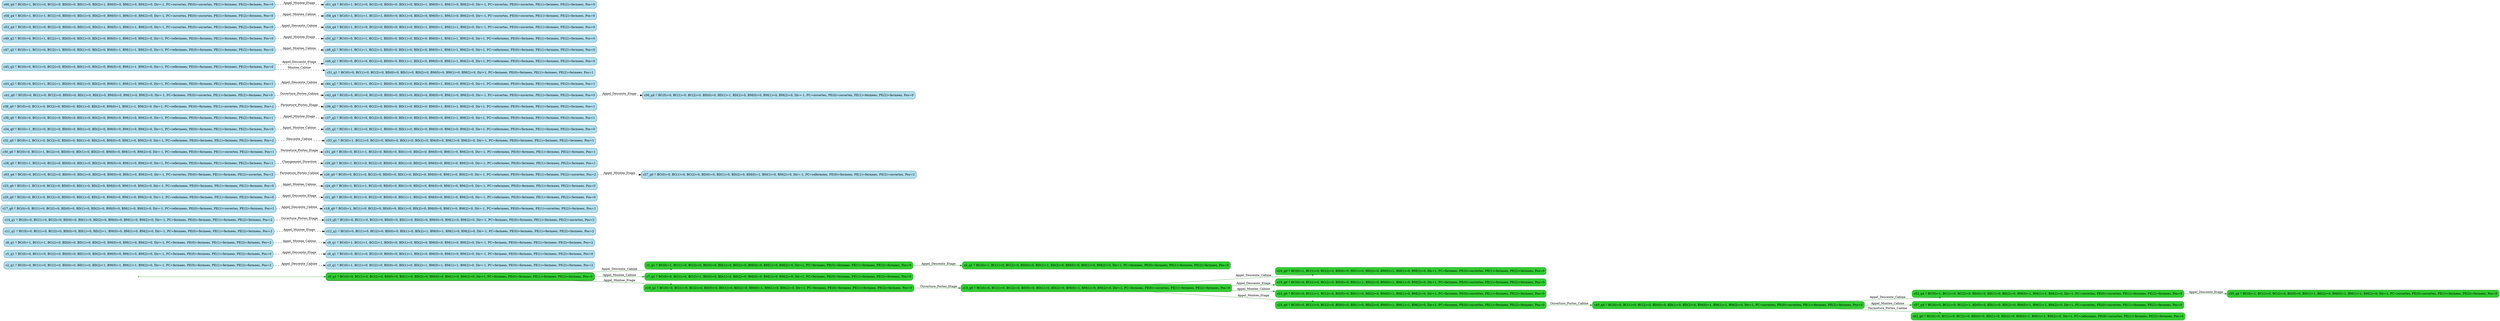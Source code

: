 digraph g {

	rankdir="LR"

	__invisible__[shape="point", color="forestgreen"]
	c0_q1[label="c0_q1 ≝ BC(0)=0, BC(1)=0, BC(2)=0, BD(0)=0, BD(1)=0, BD(2)=0, BM(0)=0, BM(1)=0, BM(2)=0, Dir=1, PC=fermees, PE(0)=fermees, PE(1)=fermees, PE(2)=fermees, Pos=0", shape="box", style="rounded, filled", color="forestgreen", fillcolor="limegreen", penwidth=3] // Initial
	c1_q1[label="c1_q1 ≝ BC(0)=1, BC(1)=0, BC(2)=0, BD(0)=0, BD(1)=0, BD(2)=0, BM(0)=0, BM(1)=0, BM(2)=0, Dir=1, PC=fermees, PE(0)=fermees, PE(1)=fermees, PE(2)=fermees, Pos=0", shape="box", style="rounded, filled", color="forestgreen", fillcolor="limegreen"]
	c4_q1[label="c4_q1 ≝ BC(0)=1, BC(1)=0, BC(2)=0, BD(0)=0, BD(1)=1, BD(2)=0, BM(0)=0, BM(1)=0, BM(2)=0, Dir=1, PC=fermees, PE(0)=fermees, PE(1)=fermees, PE(2)=fermees, Pos=0", shape="box", style="rounded, filled", color="forestgreen", fillcolor="limegreen"]
	c7_q1[label="c7_q1 ≝ BC(0)=0, BC(1)=0, BC(2)=1, BD(0)=0, BD(1)=0, BD(2)=0, BM(0)=0, BM(1)=0, BM(2)=0, Dir=1, PC=fermees, PE(0)=fermees, PE(1)=fermees, PE(2)=fermees, Pos=0", shape="box", style="rounded, filled", color="forestgreen", fillcolor="limegreen"]
	c10_q1[label="c10_q1 ≝ BC(0)=0, BC(1)=0, BC(2)=0, BD(0)=0, BD(1)=0, BD(2)=0, BM(0)=1, BM(1)=0, BM(2)=0, Dir=1, PC=fermees, PE(0)=fermees, PE(1)=fermees, PE(2)=fermees, Pos=0", shape="box", style="rounded, filled", color="forestgreen", fillcolor="limegreen"]
	c13_q0[label="c13_q0 ≝ BC(0)=0, BC(1)=0, BC(2)=0, BD(0)=0, BD(1)=0, BD(2)=0, BM(0)=1, BM(1)=0, BM(2)=0, Dir=1, PC=fermees, PE(0)=ouvertes, PE(1)=fermees, PE(2)=fermees, Pos=0", shape="box", style="rounded, filled", color="forestgreen", fillcolor="limegreen"]
	c16_q0[label="c16_q0 ≝ BC(0)=1, BC(1)=0, BC(2)=0, BD(0)=0, BD(1)=0, BD(2)=0, BM(0)=1, BM(1)=0, BM(2)=0, Dir=1, PC=fermees, PE(0)=ouvertes, PE(1)=fermees, PE(2)=fermees, Pos=0", shape="box", style="rounded, filled", color="forestgreen", fillcolor="limegreen"]
	c19_q0[label="c19_q0 ≝ BC(0)=0, BC(1)=0, BC(2)=0, BD(0)=0, BD(1)=1, BD(2)=0, BM(0)=1, BM(1)=0, BM(2)=0, Dir=1, PC=fermees, PE(0)=ouvertes, PE(1)=fermees, PE(2)=fermees, Pos=0", shape="box", style="rounded, filled", color="forestgreen", fillcolor="limegreen"]
	c22_q0[label="c22_q0 ≝ BC(0)=0, BC(1)=1, BC(2)=0, BD(0)=0, BD(1)=0, BD(2)=0, BM(0)=1, BM(1)=0, BM(2)=0, Dir=1, PC=fermees, PE(0)=ouvertes, PE(1)=fermees, PE(2)=fermees, Pos=0", shape="box", style="rounded, filled", color="forestgreen", fillcolor="limegreen"]
	c25_q0[label="c25_q0 ≝ BC(0)=0, BC(1)=0, BC(2)=0, BD(0)=0, BD(1)=0, BD(2)=0, BM(0)=1, BM(1)=1, BM(2)=0, Dir=1, PC=fermees, PE(0)=ouvertes, PE(1)=fermees, PE(2)=fermees, Pos=0", shape="box", style="rounded, filled", color="forestgreen", fillcolor="limegreen"]
	c40_q4[label="c40_q4 ≝ BC(0)=0, BC(1)=0, BC(2)=0, BD(0)=0, BD(1)=0, BD(2)=0, BM(0)=1, BM(1)=1, BM(2)=0, Dir=1, PC=ouvertes, PE(0)=ouvertes, PE(1)=fermees, PE(2)=fermees, Pos=0", shape="box", style="rounded, filled", color="forestgreen", fillcolor="limegreen"]
	c52_q4[label="c52_q4 ≝ BC(0)=1, BC(1)=0, BC(2)=0, BD(0)=0, BD(1)=0, BD(2)=0, BM(0)=1, BM(1)=1, BM(2)=0, Dir=1, PC=ouvertes, PE(0)=ouvertes, PE(1)=fermees, PE(2)=fermees, Pos=0", shape="box", style="rounded, filled", color="forestgreen", fillcolor="limegreen"]
	c55_q4[label="c55_q4 ≝ BC(0)=1, BC(1)=0, BC(2)=0, BD(0)=0, BD(1)=1, BD(2)=0, BM(0)=1, BM(1)=1, BM(2)=0, Dir=1, PC=ouvertes, PE(0)=ouvertes, PE(1)=fermees, PE(2)=fermees, Pos=0", shape="box", style="rounded, filled", color="forestgreen", fillcolor="limegreen"]
	c57_q4[label="c57_q4 ≝ BC(0)=0, BC(1)=0, BC(2)=1, BD(0)=0, BD(1)=0, BD(2)=0, BM(0)=1, BM(1)=1, BM(2)=0, Dir=1, PC=ouvertes, PE(0)=ouvertes, PE(1)=fermees, PE(2)=fermees, Pos=0", shape="box", style="rounded, filled", color="forestgreen", fillcolor="limegreen"]
	c62_q0[label="c62_q0 ≝ BC(0)=0, BC(1)=0, BC(2)=0, BD(0)=0, BD(1)=0, BD(2)=0, BM(0)=1, BM(1)=1, BM(2)=0, Dir=1, PC=refermees, PE(0)=ouvertes, PE(1)=fermees, PE(2)=fermees, Pos=0", shape="box", style="rounded, filled", color="forestgreen", fillcolor="limegreen"]
	c2_q1[label="c2_q1 ≝ BC(0)=0, BC(1)=0, BC(2)=0, BD(0)=0, BD(1)=0, BD(2)=1, BM(0)=1, BM(1)=1, BM(2)=0, Dir=-1, PC=fermees, PE(0)=fermees, PE(1)=fermees, PE(2)=fermees, Pos=2", shape="box", style="rounded, filled", color="deepskyblue4", fillcolor="lightblue2"]
	c3_q1[label="c3_q1 ≝ BC(0)=1, BC(1)=0, BC(2)=0, BD(0)=0, BD(1)=0, BD(2)=1, BM(0)=1, BM(1)=1, BM(2)=0, Dir=-1, PC=fermees, PE(0)=fermees, PE(1)=fermees, PE(2)=fermees, Pos=2", shape="box", style="rounded, filled", color="deepskyblue4", fillcolor="lightblue2"]
	c5_q1[label="c5_q1 ≝ BC(0)=0, BC(1)=0, BC(2)=0, BD(0)=0, BD(1)=0, BD(2)=0, BM(0)=0, BM(1)=0, BM(2)=0, Dir=-1, PC=fermees, PE(0)=fermees, PE(1)=fermees, PE(2)=fermees, Pos=0", shape="box", style="rounded, filled", color="deepskyblue4", fillcolor="lightblue2"]
	c6_q1[label="c6_q1 ≝ BC(0)=0, BC(1)=0, BC(2)=0, BD(0)=0, BD(1)=1, BD(2)=0, BM(0)=0, BM(1)=0, BM(2)=0, Dir=-1, PC=fermees, PE(0)=fermees, PE(1)=fermees, PE(2)=fermees, Pos=0", shape="box", style="rounded, filled", color="deepskyblue4", fillcolor="lightblue2"]
	c8_q1[label="c8_q1 ≝ BC(0)=1, BC(1)=1, BC(2)=0, BD(0)=0, BD(1)=0, BD(2)=0, BM(0)=0, BM(1)=0, BM(2)=0, Dir=-1, PC=fermees, PE(0)=fermees, PE(1)=fermees, PE(2)=fermees, Pos=2", shape="box", style="rounded, filled", color="deepskyblue4", fillcolor="lightblue2"]
	c9_q1[label="c9_q1 ≝ BC(0)=1, BC(1)=1, BC(2)=1, BD(0)=0, BD(1)=0, BD(2)=0, BM(0)=0, BM(1)=0, BM(2)=0, Dir=-1, PC=fermees, PE(0)=fermees, PE(1)=fermees, PE(2)=fermees, Pos=2", shape="box", style="rounded, filled", color="deepskyblue4", fillcolor="lightblue2"]
	c11_q1[label="c11_q1 ≝ BC(0)=0, BC(1)=0, BC(2)=0, BD(0)=0, BD(1)=0, BD(2)=1, BM(0)=0, BM(1)=0, BM(2)=0, Dir=-1, PC=fermees, PE(0)=fermees, PE(1)=fermees, PE(2)=fermees, Pos=2", shape="box", style="rounded, filled", color="deepskyblue4", fillcolor="lightblue2"]
	c12_q1[label="c12_q1 ≝ BC(0)=0, BC(1)=0, BC(2)=0, BD(0)=0, BD(1)=0, BD(2)=1, BM(0)=1, BM(1)=0, BM(2)=0, Dir=-1, PC=fermees, PE(0)=fermees, PE(1)=fermees, PE(2)=fermees, Pos=2", shape="box", style="rounded, filled", color="deepskyblue4", fillcolor="lightblue2"]
	c14_q1[label="c14_q1 ≝ BC(0)=0, BC(1)=0, BC(2)=0, BD(0)=0, BD(1)=0, BD(2)=0, BM(0)=0, BM(1)=0, BM(2)=0, Dir=-1, PC=fermees, PE(0)=fermees, PE(1)=fermees, PE(2)=fermees, Pos=2", shape="box", style="rounded, filled", color="deepskyblue4", fillcolor="lightblue2"]
	c15_q0[label="c15_q0 ≝ BC(0)=0, BC(1)=0, BC(2)=0, BD(0)=0, BD(1)=0, BD(2)=0, BM(0)=0, BM(1)=0, BM(2)=0, Dir=-1, PC=fermees, PE(0)=fermees, PE(1)=fermees, PE(2)=ouvertes, Pos=2", shape="box", style="rounded, filled", color="deepskyblue4", fillcolor="lightblue2"]
	c17_q0[label="c17_q0 ≝ BC(0)=0, BC(1)=0, BC(2)=0, BD(0)=0, BD(1)=0, BD(2)=0, BM(0)=0, BM(1)=0, BM(2)=0, Dir=-1, PC=refermees, PE(0)=fermees, PE(1)=ouvertes, PE(2)=fermees, Pos=1", shape="box", style="rounded, filled", color="deepskyblue4", fillcolor="lightblue2"]
	c18_q0[label="c18_q0 ≝ BC(0)=1, BC(1)=0, BC(2)=0, BD(0)=0, BD(1)=0, BD(2)=0, BM(0)=0, BM(1)=0, BM(2)=0, Dir=-1, PC=refermees, PE(0)=fermees, PE(1)=ouvertes, PE(2)=fermees, Pos=1", shape="box", style="rounded, filled", color="deepskyblue4", fillcolor="lightblue2"]
	c20_q0[label="c20_q0 ≝ BC(0)=0, BC(1)=0, BC(2)=0, BD(0)=0, BD(1)=0, BD(2)=0, BM(0)=0, BM(1)=0, BM(2)=0, Dir=-1, PC=refermees, PE(0)=fermees, PE(1)=fermees, PE(2)=fermees, Pos=0", shape="box", style="rounded, filled", color="deepskyblue4", fillcolor="lightblue2"]
	c21_q0[label="c21_q0 ≝ BC(0)=0, BC(1)=0, BC(2)=0, BD(0)=0, BD(1)=1, BD(2)=0, BM(0)=0, BM(1)=0, BM(2)=0, Dir=-1, PC=refermees, PE(0)=fermees, PE(1)=fermees, PE(2)=fermees, Pos=0", shape="box", style="rounded, filled", color="deepskyblue4", fillcolor="lightblue2"]
	c23_q0[label="c23_q0 ≝ BC(0)=1, BC(1)=0, BC(2)=0, BD(0)=0, BD(1)=0, BD(2)=0, BM(0)=0, BM(1)=0, BM(2)=0, Dir=-1, PC=refermees, PE(0)=fermees, PE(1)=fermees, PE(2)=fermees, Pos=0", shape="box", style="rounded, filled", color="deepskyblue4", fillcolor="lightblue2"]
	c24_q0[label="c24_q0 ≝ BC(0)=1, BC(1)=1, BC(2)=0, BD(0)=0, BD(1)=0, BD(2)=0, BM(0)=0, BM(1)=0, BM(2)=0, Dir=-1, PC=refermees, PE(0)=fermees, PE(1)=fermees, PE(2)=fermees, Pos=0", shape="box", style="rounded, filled", color="deepskyblue4", fillcolor="lightblue2"]
	c26_q0[label="c26_q0 ≝ BC(0)=0, BC(1)=0, BC(2)=0, BD(0)=0, BD(1)=0, BD(2)=0, BM(0)=0, BM(1)=0, BM(2)=0, Dir=-1, PC=refermees, PE(0)=fermees, PE(1)=fermees, PE(2)=ouvertes, Pos=2", shape="box", style="rounded, filled", color="deepskyblue4", fillcolor="lightblue2"]
	c27_q0[label="c27_q0 ≝ BC(0)=0, BC(1)=0, BC(2)=0, BD(0)=0, BD(1)=0, BD(2)=0, BM(0)=1, BM(1)=0, BM(2)=0, Dir=-1, PC=refermees, PE(0)=fermees, PE(1)=fermees, PE(2)=ouvertes, Pos=2", shape="box", style="rounded, filled", color="deepskyblue4", fillcolor="lightblue2"]
	c28_q0[label="c28_q0 ≝ BC(0)=1, BC(1)=0, BC(2)=0, BD(0)=0, BD(1)=0, BD(2)=0, BM(0)=0, BM(1)=0, BM(2)=0, Dir=1, PC=refermees, PE(0)=fermees, PE(1)=fermees, PE(2)=fermees, Pos=1", shape="box", style="rounded, filled", color="deepskyblue4", fillcolor="lightblue2"]
	c29_q0[label="c29_q0 ≝ BC(0)=1, BC(1)=0, BC(2)=0, BD(0)=0, BD(1)=0, BD(2)=0, BM(0)=0, BM(1)=0, BM(2)=0, Dir=-1, PC=refermees, PE(0)=fermees, PE(1)=fermees, PE(2)=fermees, Pos=1", shape="box", style="rounded, filled", color="deepskyblue4", fillcolor="lightblue2"]
	c30_q0[label="c30_q0 ≝ BC(0)=0, BC(1)=1, BC(2)=0, BD(0)=0, BD(1)=0, BD(2)=0, BM(0)=0, BM(1)=0, BM(2)=0, Dir=-1, PC=refermees, PE(0)=fermees, PE(1)=ouvertes, PE(2)=fermees, Pos=1", shape="box", style="rounded, filled", color="deepskyblue4", fillcolor="lightblue2"]
	c31_q0[label="c31_q0 ≝ BC(0)=0, BC(1)=1, BC(2)=0, BD(0)=0, BD(1)=0, BD(2)=0, BM(0)=0, BM(1)=0, BM(2)=0, Dir=-1, PC=refermees, PE(0)=fermees, PE(1)=fermees, PE(2)=fermees, Pos=1", shape="box", style="rounded, filled", color="deepskyblue4", fillcolor="lightblue2"]
	c32_q0[label="c32_q0 ≝ BC(0)=1, BC(1)=0, BC(2)=0, BD(0)=0, BD(1)=0, BD(2)=0, BM(0)=0, BM(1)=0, BM(2)=0, Dir=-1, PC=refermees, PE(0)=fermees, PE(1)=fermees, PE(2)=fermees, Pos=2", shape="box", style="rounded, filled", color="deepskyblue4", fillcolor="lightblue2"]
	c33_q1[label="c33_q1 ≝ BC(0)=1, BC(1)=0, BC(2)=0, BD(0)=0, BD(1)=0, BD(2)=0, BM(0)=0, BM(1)=0, BM(2)=0, Dir=-1, PC=fermees, PE(0)=fermees, PE(1)=fermees, PE(2)=fermees, Pos=1", shape="box", style="rounded, filled", color="deepskyblue4", fillcolor="lightblue2"]
	c34_q0[label="c34_q0 ≝ BC(0)=1, BC(1)=0, BC(2)=0, BD(0)=0, BD(1)=0, BD(2)=0, BM(0)=0, BM(1)=0, BM(2)=0, Dir=1, PC=refermees, PE(0)=fermees, PE(1)=fermees, PE(2)=fermees, Pos=0", shape="box", style="rounded, filled", color="deepskyblue4", fillcolor="lightblue2"]
	c35_q2[label="c35_q2 ≝ BC(0)=1, BC(1)=0, BC(2)=1, BD(0)=0, BD(1)=0, BD(2)=0, BM(0)=0, BM(1)=0, BM(2)=0, Dir=1, PC=refermees, PE(0)=fermees, PE(1)=fermees, PE(2)=fermees, Pos=0", shape="box", style="rounded, filled", color="deepskyblue4", fillcolor="lightblue2"]
	c36_q0[label="c36_q0 ≝ BC(0)=0, BC(1)=0, BC(2)=0, BD(0)=0, BD(1)=0, BD(2)=0, BM(0)=0, BM(1)=0, BM(2)=0, Dir=1, PC=refermees, PE(0)=fermees, PE(1)=fermees, PE(2)=fermees, Pos=1", shape="box", style="rounded, filled", color="deepskyblue4", fillcolor="lightblue2"]
	c37_q2[label="c37_q2 ≝ BC(0)=0, BC(1)=0, BC(2)=0, BD(0)=0, BD(1)=0, BD(2)=0, BM(0)=0, BM(1)=1, BM(2)=0, Dir=1, PC=refermees, PE(0)=fermees, PE(1)=fermees, PE(2)=fermees, Pos=1", shape="box", style="rounded, filled", color="deepskyblue4", fillcolor="lightblue2"]
	c38_q0[label="c38_q0 ≝ BC(0)=0, BC(1)=0, BC(2)=0, BD(0)=0, BD(1)=0, BD(2)=0, BM(0)=1, BM(1)=1, BM(2)=0, Dir=1, PC=refermees, PE(0)=fermees, PE(1)=ouvertes, PE(2)=fermees, Pos=1", shape="box", style="rounded, filled", color="deepskyblue4", fillcolor="lightblue2"]
	c39_q2[label="c39_q2 ≝ BC(0)=0, BC(1)=0, BC(2)=0, BD(0)=0, BD(1)=0, BD(2)=0, BM(0)=1, BM(1)=1, BM(2)=0, Dir=1, PC=refermees, PE(0)=fermees, PE(1)=fermees, PE(2)=fermees, Pos=1", shape="box", style="rounded, filled", color="deepskyblue4", fillcolor="lightblue2"]
	c41_q0[label="c41_q0 ≝ BC(0)=0, BC(1)=0, BC(2)=0, BD(0)=0, BD(1)=0, BD(2)=0, BM(0)=0, BM(1)=0, BM(2)=0, Dir=-1, PC=fermees, PE(0)=ouvertes, PE(1)=fermees, PE(2)=fermees, Pos=0", shape="box", style="rounded, filled", color="deepskyblue4", fillcolor="lightblue2"]
	c42_q4[label="c42_q4 ≝ BC(0)=0, BC(1)=0, BC(2)=0, BD(0)=0, BD(1)=0, BD(2)=0, BM(0)=0, BM(1)=0, BM(2)=0, Dir=-1, PC=ouvertes, PE(0)=ouvertes, PE(1)=fermees, PE(2)=fermees, Pos=0", shape="box", style="rounded, filled", color="deepskyblue4", fillcolor="lightblue2"]
	c43_q2[label="c43_q2 ≝ BC(0)=0, BC(1)=1, BC(2)=1, BD(0)=0, BD(1)=0, BD(2)=0, BM(0)=1, BM(1)=0, BM(2)=0, Dir=1, PC=refermees, PE(0)=fermees, PE(1)=fermees, PE(2)=fermees, Pos=1", shape="box", style="rounded, filled", color="deepskyblue4", fillcolor="lightblue2"]
	c44_q2[label="c44_q2 ≝ BC(0)=1, BC(1)=1, BC(2)=1, BD(0)=0, BD(1)=0, BD(2)=0, BM(0)=1, BM(1)=0, BM(2)=0, Dir=1, PC=refermees, PE(0)=fermees, PE(1)=fermees, PE(2)=fermees, Pos=1", shape="box", style="rounded, filled", color="deepskyblue4", fillcolor="lightblue2"]
	c45_q2[label="c45_q2 ≝ BC(0)=0, BC(1)=0, BC(2)=0, BD(0)=0, BD(1)=0, BD(2)=0, BM(0)=0, BM(1)=1, BM(2)=0, Dir=1, PC=refermees, PE(0)=fermees, PE(1)=fermees, PE(2)=fermees, Pos=0", shape="box", style="rounded, filled", color="deepskyblue4", fillcolor="lightblue2"]
	c46_q2[label="c46_q2 ≝ BC(0)=0, BC(1)=0, BC(2)=0, BD(0)=0, BD(1)=1, BD(2)=0, BM(0)=0, BM(1)=1, BM(2)=0, Dir=1, PC=refermees, PE(0)=fermees, PE(1)=fermees, PE(2)=fermees, Pos=0", shape="box", style="rounded, filled", color="deepskyblue4", fillcolor="lightblue2"]
	c47_q2[label="c47_q2 ≝ BC(0)=1, BC(1)=0, BC(2)=1, BD(0)=0, BD(1)=0, BD(2)=0, BM(0)=1, BM(1)=1, BM(2)=0, Dir=1, PC=refermees, PE(0)=fermees, PE(1)=fermees, PE(2)=fermees, Pos=0", shape="box", style="rounded, filled", color="deepskyblue4", fillcolor="lightblue2"]
	c48_q2[label="c48_q2 ≝ BC(0)=1, BC(1)=1, BC(2)=1, BD(0)=0, BD(1)=0, BD(2)=0, BM(0)=1, BM(1)=1, BM(2)=0, Dir=1, PC=refermees, PE(0)=fermees, PE(1)=fermees, PE(2)=fermees, Pos=0", shape="box", style="rounded, filled", color="deepskyblue4", fillcolor="lightblue2"]
	c49_q2[label="c49_q2 ≝ BC(0)=0, BC(1)=1, BC(2)=1, BD(0)=0, BD(1)=0, BD(2)=0, BM(0)=1, BM(1)=0, BM(2)=0, Dir=1, PC=refermees, PE(0)=fermees, PE(1)=fermees, PE(2)=fermees, Pos=0", shape="box", style="rounded, filled", color="deepskyblue4", fillcolor="lightblue2"]
	c50_q2[label="c50_q2 ≝ BC(0)=0, BC(1)=1, BC(2)=1, BD(0)=0, BD(1)=0, BD(2)=0, BM(0)=1, BM(1)=1, BM(2)=0, Dir=1, PC=refermees, PE(0)=fermees, PE(1)=fermees, PE(2)=fermees, Pos=0", shape="box", style="rounded, filled", color="deepskyblue4", fillcolor="lightblue2"]
	c51_q1[label="c51_q1 ≝ BC(0)=0, BC(1)=0, BC(2)=0, BD(0)=0, BD(1)=0, BD(2)=0, BM(0)=0, BM(1)=0, BM(2)=0, Dir=1, PC=fermees, PE(0)=fermees, PE(1)=fermees, PE(2)=fermees, Pos=1", shape="box", style="rounded, filled", color="deepskyblue4", fillcolor="lightblue2"]
	c53_q4[label="c53_q4 ≝ BC(0)=0, BC(1)=0, BC(2)=0, BD(0)=0, BD(1)=0, BD(2)=1, BM(0)=1, BM(1)=1, BM(2)=0, Dir=-1, PC=ouvertes, PE(0)=ouvertes, PE(1)=fermees, PE(2)=fermees, Pos=0", shape="box", style="rounded, filled", color="deepskyblue4", fillcolor="lightblue2"]
	c54_q4[label="c54_q4 ≝ BC(0)=1, BC(1)=0, BC(2)=0, BD(0)=0, BD(1)=0, BD(2)=1, BM(0)=1, BM(1)=1, BM(2)=0, Dir=-1, PC=ouvertes, PE(0)=ouvertes, PE(1)=fermees, PE(2)=fermees, Pos=0", shape="box", style="rounded, filled", color="deepskyblue4", fillcolor="lightblue2"]
	c56_q4[label="c56_q4 ≝ BC(0)=0, BC(1)=0, BC(2)=0, BD(0)=0, BD(1)=1, BD(2)=0, BM(0)=0, BM(1)=0, BM(2)=0, Dir=-1, PC=ouvertes, PE(0)=ouvertes, PE(1)=fermees, PE(2)=fermees, Pos=0", shape="box", style="rounded, filled", color="deepskyblue4", fillcolor="lightblue2"]
	c58_q4[label="c58_q4 ≝ BC(0)=1, BC(1)=1, BC(2)=0, BD(0)=0, BD(1)=0, BD(2)=0, BM(0)=1, BM(1)=0, BM(2)=0, Dir=-1, PC=ouvertes, PE(0)=ouvertes, PE(1)=fermees, PE(2)=fermees, Pos=0", shape="box", style="rounded, filled", color="deepskyblue4", fillcolor="lightblue2"]
	c59_q4[label="c59_q4 ≝ BC(0)=1, BC(1)=1, BC(2)=1, BD(0)=0, BD(1)=0, BD(2)=0, BM(0)=1, BM(1)=0, BM(2)=0, Dir=-1, PC=ouvertes, PE(0)=ouvertes, PE(1)=fermees, PE(2)=fermees, Pos=0", shape="box", style="rounded, filled", color="deepskyblue4", fillcolor="lightblue2"]
	c60_q4[label="c60_q4 ≝ BC(0)=1, BC(1)=0, BC(2)=0, BD(0)=0, BD(1)=0, BD(2)=1, BM(0)=0, BM(1)=0, BM(2)=0, Dir=-1, PC=ouvertes, PE(0)=ouvertes, PE(1)=fermees, PE(2)=fermees, Pos=0", shape="box", style="rounded, filled", color="deepskyblue4", fillcolor="lightblue2"]
	c61_q4[label="c61_q4 ≝ BC(0)=1, BC(1)=0, BC(2)=0, BD(0)=0, BD(1)=0, BD(2)=1, BM(0)=1, BM(1)=0, BM(2)=0, Dir=-1, PC=ouvertes, PE(0)=ouvertes, PE(1)=fermees, PE(2)=fermees, Pos=0", shape="box", style="rounded, filled", color="deepskyblue4", fillcolor="lightblue2"]
	c63_q4[label="c63_q4 ≝ BC(0)=0, BC(1)=0, BC(2)=0, BD(0)=0, BD(1)=0, BD(2)=0, BM(0)=0, BM(1)=0, BM(2)=0, Dir=-1, PC=ouvertes, PE(0)=fermees, PE(1)=fermees, PE(2)=ouvertes, Pos=2", shape="box", style="rounded, filled", color="deepskyblue4", fillcolor="lightblue2"]

	__invisible__ -> c0_q1[color="forestgreen"]
	c0_q1 -> c1_q1[label="Appel_Descente_Cabine", color="forestgreen"]
	c1_q1 -> c4_q1[label="Appel_Descente_Etage", color="forestgreen"]
	c0_q1 -> c7_q1[label="Appel_Montee_Cabine", color="forestgreen"]
	c0_q1 -> c10_q1[label="Appel_Montee_Etage", color="forestgreen"]
	c10_q1 -> c13_q0[label="Ouverture_Portes_Etage", color="forestgreen"]
	c13_q0 -> c16_q0[label="Appel_Descente_Cabine", color="forestgreen"]
	c13_q0 -> c19_q0[label="Appel_Descente_Etage", color="forestgreen"]
	c13_q0 -> c22_q0[label="Appel_Montee_Cabine", color="forestgreen"]
	c13_q0 -> c25_q0[label="Appel_Montee_Etage", color="forestgreen"]
	c25_q0 -> c40_q4[label="Ouverture_Portes_Cabine", color="forestgreen"]
	c40_q4 -> c52_q4[label="Appel_Descente_Cabine", color="forestgreen"]
	c52_q4 -> c55_q4[label="Appel_Descente_Etage", color="forestgreen"]
	c40_q4 -> c57_q4[label="Appel_Montee_Cabine", color="forestgreen"]
	c40_q4 -> c62_q0[label="Fermeture_Portes_Cabine", color="forestgreen"]
	c2_q1 -> c3_q1[label="Appel_Descente_Cabine", color="black", style="dashed"]
	c5_q1 -> c6_q1[label="Appel_Descente_Etage", color="black", style="dashed"]
	c8_q1 -> c9_q1[label="Appel_Montee_Cabine", color="black", style="dashed"]
	c11_q1 -> c12_q1[label="Appel_Montee_Etage", color="black", style="dashed"]
	c14_q1 -> c15_q0[label="Ouverture_Portes_Etage", color="black", style="dashed"]
	c17_q0 -> c18_q0[label="Appel_Descente_Cabine", color="black", style="dashed"]
	c20_q0 -> c21_q0[label="Appel_Descente_Etage", color="black", style="dashed"]
	c23_q0 -> c24_q0[label="Appel_Montee_Cabine", color="black", style="dashed"]
	c26_q0 -> c27_q0[label="Appel_Montee_Etage", color="black", style="dashed"]
	c28_q0 -> c29_q0[label="Changement_Direction", color="black", style="dashed"]
	c30_q0 -> c31_q0[label="Fermeture_Portes_Etage", color="black", style="dashed"]
	c32_q0 -> c33_q1[label="Descente_Cabine", color="black", style="dashed"]
	c34_q0 -> c35_q2[label="Appel_Montee_Cabine", color="black", style="dashed"]
	c36_q0 -> c37_q2[label="Appel_Montee_Etage", color="black", style="dashed"]
	c38_q0 -> c39_q2[label="Fermeture_Portes_Etage", color="black", style="dashed"]
	c41_q0 -> c42_q4[label="Ouverture_Portes_Cabine", color="black", style="dashed"]
	c43_q2 -> c44_q2[label="Appel_Descente_Cabine", color="black", style="dashed"]
	c45_q2 -> c46_q2[label="Appel_Descente_Etage", color="black", style="dashed"]
	c47_q2 -> c48_q2[label="Appel_Montee_Cabine", color="black", style="dashed"]
	c49_q2 -> c50_q2[label="Appel_Montee_Etage", color="black", style="dashed"]
	c45_q2 -> c51_q1[label="Montee_Cabine", color="black", style="dashed"]
	c53_q4 -> c54_q4[label="Appel_Descente_Cabine", color="black", style="dashed"]
	c42_q4 -> c56_q4[label="Appel_Descente_Etage", color="black", style="dashed"]
	c58_q4 -> c59_q4[label="Appel_Montee_Cabine", color="black", style="dashed"]
	c60_q4 -> c61_q4[label="Appel_Montee_Etage", color="black", style="dashed"]
	c63_q4 -> c26_q0[label="Fermeture_Portes_Cabine", color="black", style="dashed"]

}
